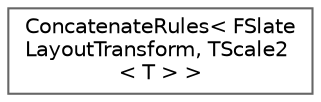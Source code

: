 digraph "Graphical Class Hierarchy"
{
 // INTERACTIVE_SVG=YES
 // LATEX_PDF_SIZE
  bgcolor="transparent";
  edge [fontname=Helvetica,fontsize=10,labelfontname=Helvetica,labelfontsize=10];
  node [fontname=Helvetica,fontsize=10,shape=box,height=0.2,width=0.4];
  rankdir="LR";
  Node0 [id="Node000000",label="ConcatenateRules\< FSlate\lLayoutTransform, TScale2\l\< T \> \>",height=0.2,width=0.4,color="grey40", fillcolor="white", style="filled",URL="$d9/db2/structConcatenateRules_3_01FSlateLayoutTransform_00_01TScale2_3_01T_01_4_01_4.html",tooltip=" "];
}

